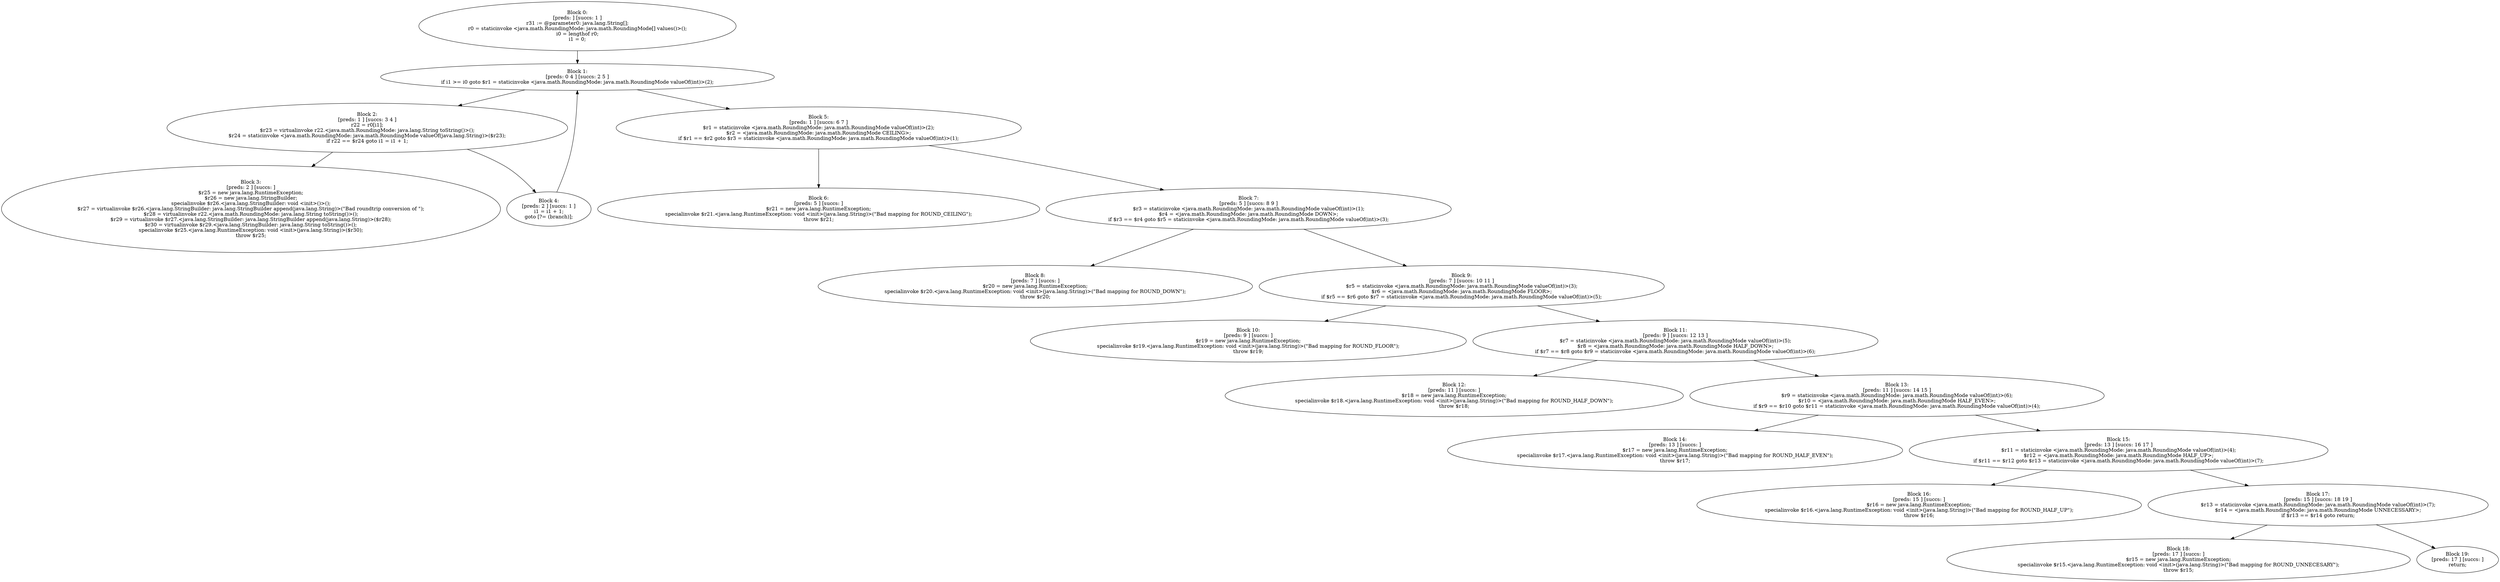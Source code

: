 digraph "unitGraph" {
    "Block 0:
[preds: ] [succs: 1 ]
r31 := @parameter0: java.lang.String[];
r0 = staticinvoke <java.math.RoundingMode: java.math.RoundingMode[] values()>();
i0 = lengthof r0;
i1 = 0;
"
    "Block 1:
[preds: 0 4 ] [succs: 2 5 ]
if i1 >= i0 goto $r1 = staticinvoke <java.math.RoundingMode: java.math.RoundingMode valueOf(int)>(2);
"
    "Block 2:
[preds: 1 ] [succs: 3 4 ]
r22 = r0[i1];
$r23 = virtualinvoke r22.<java.math.RoundingMode: java.lang.String toString()>();
$r24 = staticinvoke <java.math.RoundingMode: java.math.RoundingMode valueOf(java.lang.String)>($r23);
if r22 == $r24 goto i1 = i1 + 1;
"
    "Block 3:
[preds: 2 ] [succs: ]
$r25 = new java.lang.RuntimeException;
$r26 = new java.lang.StringBuilder;
specialinvoke $r26.<java.lang.StringBuilder: void <init>()>();
$r27 = virtualinvoke $r26.<java.lang.StringBuilder: java.lang.StringBuilder append(java.lang.String)>(\"Bad roundtrip conversion of \");
$r28 = virtualinvoke r22.<java.math.RoundingMode: java.lang.String toString()>();
$r29 = virtualinvoke $r27.<java.lang.StringBuilder: java.lang.StringBuilder append(java.lang.String)>($r28);
$r30 = virtualinvoke $r29.<java.lang.StringBuilder: java.lang.String toString()>();
specialinvoke $r25.<java.lang.RuntimeException: void <init>(java.lang.String)>($r30);
throw $r25;
"
    "Block 4:
[preds: 2 ] [succs: 1 ]
i1 = i1 + 1;
goto [?= (branch)];
"
    "Block 5:
[preds: 1 ] [succs: 6 7 ]
$r1 = staticinvoke <java.math.RoundingMode: java.math.RoundingMode valueOf(int)>(2);
$r2 = <java.math.RoundingMode: java.math.RoundingMode CEILING>;
if $r1 == $r2 goto $r3 = staticinvoke <java.math.RoundingMode: java.math.RoundingMode valueOf(int)>(1);
"
    "Block 6:
[preds: 5 ] [succs: ]
$r21 = new java.lang.RuntimeException;
specialinvoke $r21.<java.lang.RuntimeException: void <init>(java.lang.String)>(\"Bad mapping for ROUND_CEILING\");
throw $r21;
"
    "Block 7:
[preds: 5 ] [succs: 8 9 ]
$r3 = staticinvoke <java.math.RoundingMode: java.math.RoundingMode valueOf(int)>(1);
$r4 = <java.math.RoundingMode: java.math.RoundingMode DOWN>;
if $r3 == $r4 goto $r5 = staticinvoke <java.math.RoundingMode: java.math.RoundingMode valueOf(int)>(3);
"
    "Block 8:
[preds: 7 ] [succs: ]
$r20 = new java.lang.RuntimeException;
specialinvoke $r20.<java.lang.RuntimeException: void <init>(java.lang.String)>(\"Bad mapping for ROUND_DOWN\");
throw $r20;
"
    "Block 9:
[preds: 7 ] [succs: 10 11 ]
$r5 = staticinvoke <java.math.RoundingMode: java.math.RoundingMode valueOf(int)>(3);
$r6 = <java.math.RoundingMode: java.math.RoundingMode FLOOR>;
if $r5 == $r6 goto $r7 = staticinvoke <java.math.RoundingMode: java.math.RoundingMode valueOf(int)>(5);
"
    "Block 10:
[preds: 9 ] [succs: ]
$r19 = new java.lang.RuntimeException;
specialinvoke $r19.<java.lang.RuntimeException: void <init>(java.lang.String)>(\"Bad mapping for ROUND_FLOOR\");
throw $r19;
"
    "Block 11:
[preds: 9 ] [succs: 12 13 ]
$r7 = staticinvoke <java.math.RoundingMode: java.math.RoundingMode valueOf(int)>(5);
$r8 = <java.math.RoundingMode: java.math.RoundingMode HALF_DOWN>;
if $r7 == $r8 goto $r9 = staticinvoke <java.math.RoundingMode: java.math.RoundingMode valueOf(int)>(6);
"
    "Block 12:
[preds: 11 ] [succs: ]
$r18 = new java.lang.RuntimeException;
specialinvoke $r18.<java.lang.RuntimeException: void <init>(java.lang.String)>(\"Bad mapping for ROUND_HALF_DOWN\");
throw $r18;
"
    "Block 13:
[preds: 11 ] [succs: 14 15 ]
$r9 = staticinvoke <java.math.RoundingMode: java.math.RoundingMode valueOf(int)>(6);
$r10 = <java.math.RoundingMode: java.math.RoundingMode HALF_EVEN>;
if $r9 == $r10 goto $r11 = staticinvoke <java.math.RoundingMode: java.math.RoundingMode valueOf(int)>(4);
"
    "Block 14:
[preds: 13 ] [succs: ]
$r17 = new java.lang.RuntimeException;
specialinvoke $r17.<java.lang.RuntimeException: void <init>(java.lang.String)>(\"Bad mapping for ROUND_HALF_EVEN\");
throw $r17;
"
    "Block 15:
[preds: 13 ] [succs: 16 17 ]
$r11 = staticinvoke <java.math.RoundingMode: java.math.RoundingMode valueOf(int)>(4);
$r12 = <java.math.RoundingMode: java.math.RoundingMode HALF_UP>;
if $r11 == $r12 goto $r13 = staticinvoke <java.math.RoundingMode: java.math.RoundingMode valueOf(int)>(7);
"
    "Block 16:
[preds: 15 ] [succs: ]
$r16 = new java.lang.RuntimeException;
specialinvoke $r16.<java.lang.RuntimeException: void <init>(java.lang.String)>(\"Bad mapping for ROUND_HALF_UP\");
throw $r16;
"
    "Block 17:
[preds: 15 ] [succs: 18 19 ]
$r13 = staticinvoke <java.math.RoundingMode: java.math.RoundingMode valueOf(int)>(7);
$r14 = <java.math.RoundingMode: java.math.RoundingMode UNNECESSARY>;
if $r13 == $r14 goto return;
"
    "Block 18:
[preds: 17 ] [succs: ]
$r15 = new java.lang.RuntimeException;
specialinvoke $r15.<java.lang.RuntimeException: void <init>(java.lang.String)>(\"Bad mapping for ROUND_UNNECESARY\");
throw $r15;
"
    "Block 19:
[preds: 17 ] [succs: ]
return;
"
    "Block 0:
[preds: ] [succs: 1 ]
r31 := @parameter0: java.lang.String[];
r0 = staticinvoke <java.math.RoundingMode: java.math.RoundingMode[] values()>();
i0 = lengthof r0;
i1 = 0;
"->"Block 1:
[preds: 0 4 ] [succs: 2 5 ]
if i1 >= i0 goto $r1 = staticinvoke <java.math.RoundingMode: java.math.RoundingMode valueOf(int)>(2);
";
    "Block 1:
[preds: 0 4 ] [succs: 2 5 ]
if i1 >= i0 goto $r1 = staticinvoke <java.math.RoundingMode: java.math.RoundingMode valueOf(int)>(2);
"->"Block 2:
[preds: 1 ] [succs: 3 4 ]
r22 = r0[i1];
$r23 = virtualinvoke r22.<java.math.RoundingMode: java.lang.String toString()>();
$r24 = staticinvoke <java.math.RoundingMode: java.math.RoundingMode valueOf(java.lang.String)>($r23);
if r22 == $r24 goto i1 = i1 + 1;
";
    "Block 1:
[preds: 0 4 ] [succs: 2 5 ]
if i1 >= i0 goto $r1 = staticinvoke <java.math.RoundingMode: java.math.RoundingMode valueOf(int)>(2);
"->"Block 5:
[preds: 1 ] [succs: 6 7 ]
$r1 = staticinvoke <java.math.RoundingMode: java.math.RoundingMode valueOf(int)>(2);
$r2 = <java.math.RoundingMode: java.math.RoundingMode CEILING>;
if $r1 == $r2 goto $r3 = staticinvoke <java.math.RoundingMode: java.math.RoundingMode valueOf(int)>(1);
";
    "Block 2:
[preds: 1 ] [succs: 3 4 ]
r22 = r0[i1];
$r23 = virtualinvoke r22.<java.math.RoundingMode: java.lang.String toString()>();
$r24 = staticinvoke <java.math.RoundingMode: java.math.RoundingMode valueOf(java.lang.String)>($r23);
if r22 == $r24 goto i1 = i1 + 1;
"->"Block 3:
[preds: 2 ] [succs: ]
$r25 = new java.lang.RuntimeException;
$r26 = new java.lang.StringBuilder;
specialinvoke $r26.<java.lang.StringBuilder: void <init>()>();
$r27 = virtualinvoke $r26.<java.lang.StringBuilder: java.lang.StringBuilder append(java.lang.String)>(\"Bad roundtrip conversion of \");
$r28 = virtualinvoke r22.<java.math.RoundingMode: java.lang.String toString()>();
$r29 = virtualinvoke $r27.<java.lang.StringBuilder: java.lang.StringBuilder append(java.lang.String)>($r28);
$r30 = virtualinvoke $r29.<java.lang.StringBuilder: java.lang.String toString()>();
specialinvoke $r25.<java.lang.RuntimeException: void <init>(java.lang.String)>($r30);
throw $r25;
";
    "Block 2:
[preds: 1 ] [succs: 3 4 ]
r22 = r0[i1];
$r23 = virtualinvoke r22.<java.math.RoundingMode: java.lang.String toString()>();
$r24 = staticinvoke <java.math.RoundingMode: java.math.RoundingMode valueOf(java.lang.String)>($r23);
if r22 == $r24 goto i1 = i1 + 1;
"->"Block 4:
[preds: 2 ] [succs: 1 ]
i1 = i1 + 1;
goto [?= (branch)];
";
    "Block 4:
[preds: 2 ] [succs: 1 ]
i1 = i1 + 1;
goto [?= (branch)];
"->"Block 1:
[preds: 0 4 ] [succs: 2 5 ]
if i1 >= i0 goto $r1 = staticinvoke <java.math.RoundingMode: java.math.RoundingMode valueOf(int)>(2);
";
    "Block 5:
[preds: 1 ] [succs: 6 7 ]
$r1 = staticinvoke <java.math.RoundingMode: java.math.RoundingMode valueOf(int)>(2);
$r2 = <java.math.RoundingMode: java.math.RoundingMode CEILING>;
if $r1 == $r2 goto $r3 = staticinvoke <java.math.RoundingMode: java.math.RoundingMode valueOf(int)>(1);
"->"Block 6:
[preds: 5 ] [succs: ]
$r21 = new java.lang.RuntimeException;
specialinvoke $r21.<java.lang.RuntimeException: void <init>(java.lang.String)>(\"Bad mapping for ROUND_CEILING\");
throw $r21;
";
    "Block 5:
[preds: 1 ] [succs: 6 7 ]
$r1 = staticinvoke <java.math.RoundingMode: java.math.RoundingMode valueOf(int)>(2);
$r2 = <java.math.RoundingMode: java.math.RoundingMode CEILING>;
if $r1 == $r2 goto $r3 = staticinvoke <java.math.RoundingMode: java.math.RoundingMode valueOf(int)>(1);
"->"Block 7:
[preds: 5 ] [succs: 8 9 ]
$r3 = staticinvoke <java.math.RoundingMode: java.math.RoundingMode valueOf(int)>(1);
$r4 = <java.math.RoundingMode: java.math.RoundingMode DOWN>;
if $r3 == $r4 goto $r5 = staticinvoke <java.math.RoundingMode: java.math.RoundingMode valueOf(int)>(3);
";
    "Block 7:
[preds: 5 ] [succs: 8 9 ]
$r3 = staticinvoke <java.math.RoundingMode: java.math.RoundingMode valueOf(int)>(1);
$r4 = <java.math.RoundingMode: java.math.RoundingMode DOWN>;
if $r3 == $r4 goto $r5 = staticinvoke <java.math.RoundingMode: java.math.RoundingMode valueOf(int)>(3);
"->"Block 8:
[preds: 7 ] [succs: ]
$r20 = new java.lang.RuntimeException;
specialinvoke $r20.<java.lang.RuntimeException: void <init>(java.lang.String)>(\"Bad mapping for ROUND_DOWN\");
throw $r20;
";
    "Block 7:
[preds: 5 ] [succs: 8 9 ]
$r3 = staticinvoke <java.math.RoundingMode: java.math.RoundingMode valueOf(int)>(1);
$r4 = <java.math.RoundingMode: java.math.RoundingMode DOWN>;
if $r3 == $r4 goto $r5 = staticinvoke <java.math.RoundingMode: java.math.RoundingMode valueOf(int)>(3);
"->"Block 9:
[preds: 7 ] [succs: 10 11 ]
$r5 = staticinvoke <java.math.RoundingMode: java.math.RoundingMode valueOf(int)>(3);
$r6 = <java.math.RoundingMode: java.math.RoundingMode FLOOR>;
if $r5 == $r6 goto $r7 = staticinvoke <java.math.RoundingMode: java.math.RoundingMode valueOf(int)>(5);
";
    "Block 9:
[preds: 7 ] [succs: 10 11 ]
$r5 = staticinvoke <java.math.RoundingMode: java.math.RoundingMode valueOf(int)>(3);
$r6 = <java.math.RoundingMode: java.math.RoundingMode FLOOR>;
if $r5 == $r6 goto $r7 = staticinvoke <java.math.RoundingMode: java.math.RoundingMode valueOf(int)>(5);
"->"Block 10:
[preds: 9 ] [succs: ]
$r19 = new java.lang.RuntimeException;
specialinvoke $r19.<java.lang.RuntimeException: void <init>(java.lang.String)>(\"Bad mapping for ROUND_FLOOR\");
throw $r19;
";
    "Block 9:
[preds: 7 ] [succs: 10 11 ]
$r5 = staticinvoke <java.math.RoundingMode: java.math.RoundingMode valueOf(int)>(3);
$r6 = <java.math.RoundingMode: java.math.RoundingMode FLOOR>;
if $r5 == $r6 goto $r7 = staticinvoke <java.math.RoundingMode: java.math.RoundingMode valueOf(int)>(5);
"->"Block 11:
[preds: 9 ] [succs: 12 13 ]
$r7 = staticinvoke <java.math.RoundingMode: java.math.RoundingMode valueOf(int)>(5);
$r8 = <java.math.RoundingMode: java.math.RoundingMode HALF_DOWN>;
if $r7 == $r8 goto $r9 = staticinvoke <java.math.RoundingMode: java.math.RoundingMode valueOf(int)>(6);
";
    "Block 11:
[preds: 9 ] [succs: 12 13 ]
$r7 = staticinvoke <java.math.RoundingMode: java.math.RoundingMode valueOf(int)>(5);
$r8 = <java.math.RoundingMode: java.math.RoundingMode HALF_DOWN>;
if $r7 == $r8 goto $r9 = staticinvoke <java.math.RoundingMode: java.math.RoundingMode valueOf(int)>(6);
"->"Block 12:
[preds: 11 ] [succs: ]
$r18 = new java.lang.RuntimeException;
specialinvoke $r18.<java.lang.RuntimeException: void <init>(java.lang.String)>(\"Bad mapping for ROUND_HALF_DOWN\");
throw $r18;
";
    "Block 11:
[preds: 9 ] [succs: 12 13 ]
$r7 = staticinvoke <java.math.RoundingMode: java.math.RoundingMode valueOf(int)>(5);
$r8 = <java.math.RoundingMode: java.math.RoundingMode HALF_DOWN>;
if $r7 == $r8 goto $r9 = staticinvoke <java.math.RoundingMode: java.math.RoundingMode valueOf(int)>(6);
"->"Block 13:
[preds: 11 ] [succs: 14 15 ]
$r9 = staticinvoke <java.math.RoundingMode: java.math.RoundingMode valueOf(int)>(6);
$r10 = <java.math.RoundingMode: java.math.RoundingMode HALF_EVEN>;
if $r9 == $r10 goto $r11 = staticinvoke <java.math.RoundingMode: java.math.RoundingMode valueOf(int)>(4);
";
    "Block 13:
[preds: 11 ] [succs: 14 15 ]
$r9 = staticinvoke <java.math.RoundingMode: java.math.RoundingMode valueOf(int)>(6);
$r10 = <java.math.RoundingMode: java.math.RoundingMode HALF_EVEN>;
if $r9 == $r10 goto $r11 = staticinvoke <java.math.RoundingMode: java.math.RoundingMode valueOf(int)>(4);
"->"Block 14:
[preds: 13 ] [succs: ]
$r17 = new java.lang.RuntimeException;
specialinvoke $r17.<java.lang.RuntimeException: void <init>(java.lang.String)>(\"Bad mapping for ROUND_HALF_EVEN\");
throw $r17;
";
    "Block 13:
[preds: 11 ] [succs: 14 15 ]
$r9 = staticinvoke <java.math.RoundingMode: java.math.RoundingMode valueOf(int)>(6);
$r10 = <java.math.RoundingMode: java.math.RoundingMode HALF_EVEN>;
if $r9 == $r10 goto $r11 = staticinvoke <java.math.RoundingMode: java.math.RoundingMode valueOf(int)>(4);
"->"Block 15:
[preds: 13 ] [succs: 16 17 ]
$r11 = staticinvoke <java.math.RoundingMode: java.math.RoundingMode valueOf(int)>(4);
$r12 = <java.math.RoundingMode: java.math.RoundingMode HALF_UP>;
if $r11 == $r12 goto $r13 = staticinvoke <java.math.RoundingMode: java.math.RoundingMode valueOf(int)>(7);
";
    "Block 15:
[preds: 13 ] [succs: 16 17 ]
$r11 = staticinvoke <java.math.RoundingMode: java.math.RoundingMode valueOf(int)>(4);
$r12 = <java.math.RoundingMode: java.math.RoundingMode HALF_UP>;
if $r11 == $r12 goto $r13 = staticinvoke <java.math.RoundingMode: java.math.RoundingMode valueOf(int)>(7);
"->"Block 16:
[preds: 15 ] [succs: ]
$r16 = new java.lang.RuntimeException;
specialinvoke $r16.<java.lang.RuntimeException: void <init>(java.lang.String)>(\"Bad mapping for ROUND_HALF_UP\");
throw $r16;
";
    "Block 15:
[preds: 13 ] [succs: 16 17 ]
$r11 = staticinvoke <java.math.RoundingMode: java.math.RoundingMode valueOf(int)>(4);
$r12 = <java.math.RoundingMode: java.math.RoundingMode HALF_UP>;
if $r11 == $r12 goto $r13 = staticinvoke <java.math.RoundingMode: java.math.RoundingMode valueOf(int)>(7);
"->"Block 17:
[preds: 15 ] [succs: 18 19 ]
$r13 = staticinvoke <java.math.RoundingMode: java.math.RoundingMode valueOf(int)>(7);
$r14 = <java.math.RoundingMode: java.math.RoundingMode UNNECESSARY>;
if $r13 == $r14 goto return;
";
    "Block 17:
[preds: 15 ] [succs: 18 19 ]
$r13 = staticinvoke <java.math.RoundingMode: java.math.RoundingMode valueOf(int)>(7);
$r14 = <java.math.RoundingMode: java.math.RoundingMode UNNECESSARY>;
if $r13 == $r14 goto return;
"->"Block 18:
[preds: 17 ] [succs: ]
$r15 = new java.lang.RuntimeException;
specialinvoke $r15.<java.lang.RuntimeException: void <init>(java.lang.String)>(\"Bad mapping for ROUND_UNNECESARY\");
throw $r15;
";
    "Block 17:
[preds: 15 ] [succs: 18 19 ]
$r13 = staticinvoke <java.math.RoundingMode: java.math.RoundingMode valueOf(int)>(7);
$r14 = <java.math.RoundingMode: java.math.RoundingMode UNNECESSARY>;
if $r13 == $r14 goto return;
"->"Block 19:
[preds: 17 ] [succs: ]
return;
";
}

